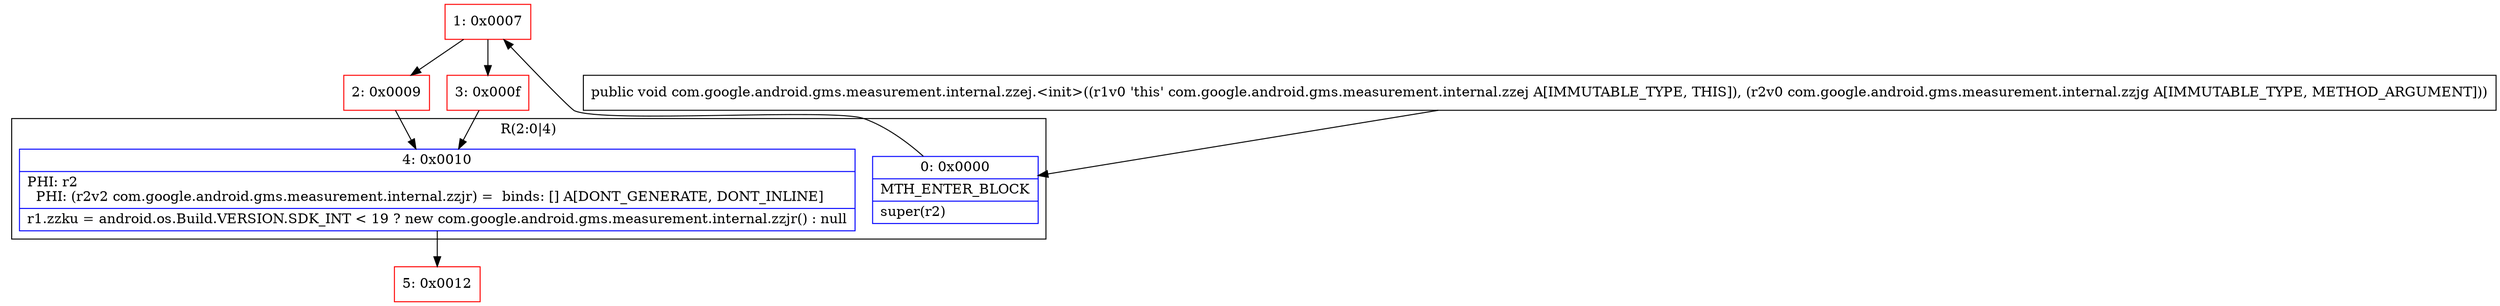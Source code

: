 digraph "CFG forcom.google.android.gms.measurement.internal.zzej.\<init\>(Lcom\/google\/android\/gms\/measurement\/internal\/zzjg;)V" {
subgraph cluster_Region_1742375008 {
label = "R(2:0|4)";
node [shape=record,color=blue];
Node_0 [shape=record,label="{0\:\ 0x0000|MTH_ENTER_BLOCK\l|super(r2)\l}"];
Node_4 [shape=record,label="{4\:\ 0x0010|PHI: r2 \l  PHI: (r2v2 com.google.android.gms.measurement.internal.zzjr) =  binds: [] A[DONT_GENERATE, DONT_INLINE]\l|r1.zzku = android.os.Build.VERSION.SDK_INT \< 19 ? new com.google.android.gms.measurement.internal.zzjr() : null\l}"];
}
Node_1 [shape=record,color=red,label="{1\:\ 0x0007}"];
Node_2 [shape=record,color=red,label="{2\:\ 0x0009}"];
Node_3 [shape=record,color=red,label="{3\:\ 0x000f}"];
Node_5 [shape=record,color=red,label="{5\:\ 0x0012}"];
MethodNode[shape=record,label="{public void com.google.android.gms.measurement.internal.zzej.\<init\>((r1v0 'this' com.google.android.gms.measurement.internal.zzej A[IMMUTABLE_TYPE, THIS]), (r2v0 com.google.android.gms.measurement.internal.zzjg A[IMMUTABLE_TYPE, METHOD_ARGUMENT])) }"];
MethodNode -> Node_0;
Node_0 -> Node_1;
Node_4 -> Node_5;
Node_1 -> Node_2;
Node_1 -> Node_3;
Node_2 -> Node_4;
Node_3 -> Node_4;
}

